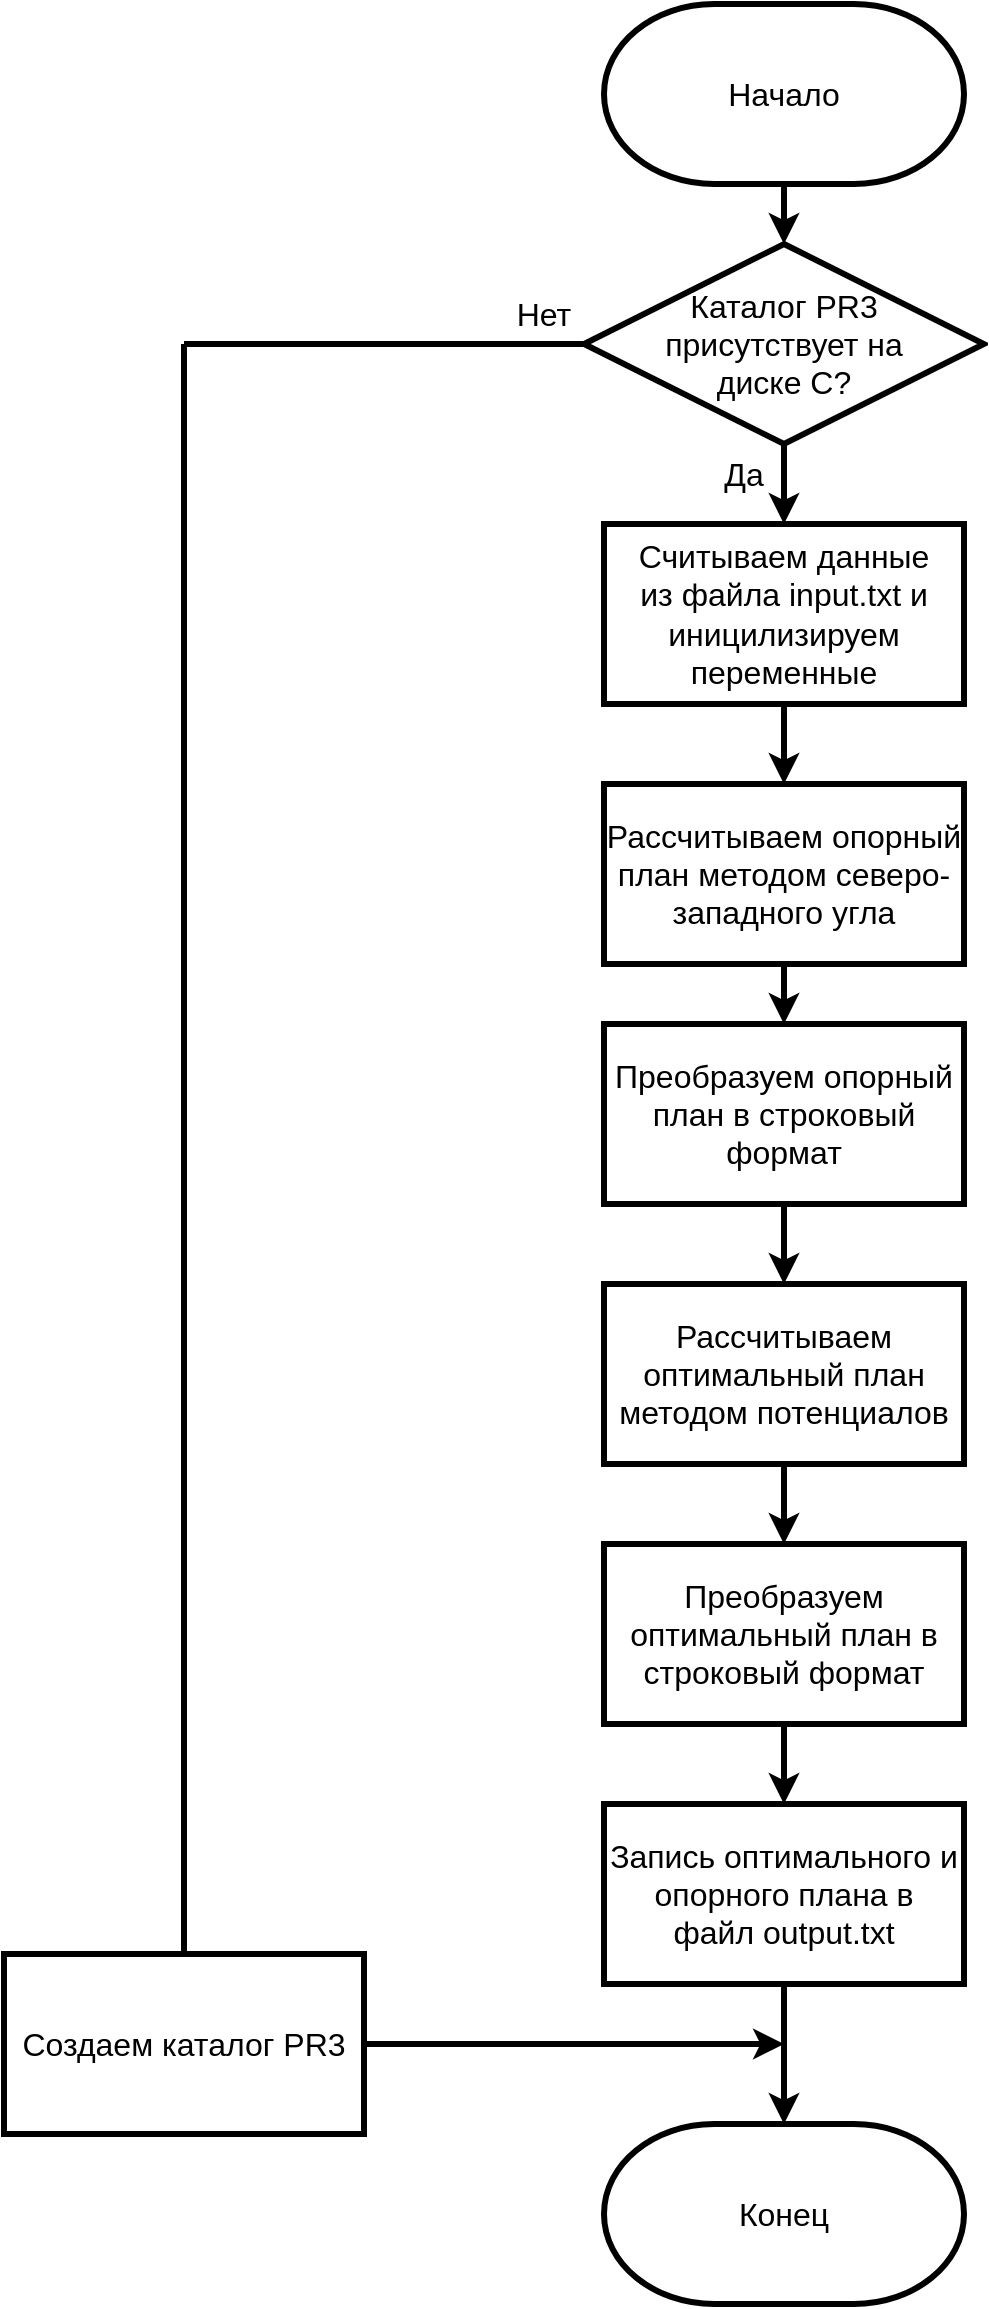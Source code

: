 <mxfile version="20.4.0" type="device"><diagram id="JOq_2vqA8qHUlydPnbbO" name="Page-1"><mxGraphModel dx="1673" dy="829" grid="1" gridSize="10" guides="1" tooltips="1" connect="1" arrows="1" fold="1" page="1" pageScale="1" pageWidth="827" pageHeight="1169" math="0" shadow="0"><root><mxCell id="0"/><mxCell id="1" parent="0"/><mxCell id="i7N40TwxY5eMb9twrVsd-2" value="Начало" style="strokeWidth=3;html=1;shape=mxgraph.flowchart.terminator;whiteSpace=wrap;fontSize=16;" parent="1" vertex="1"><mxGeometry x="350" y="10" width="180" height="90" as="geometry"/></mxCell><mxCell id="i7N40TwxY5eMb9twrVsd-25" value="Конец" style="strokeWidth=3;html=1;shape=mxgraph.flowchart.terminator;whiteSpace=wrap;fontSize=16;" parent="1" vertex="1"><mxGeometry x="350" y="1070" width="180" height="90" as="geometry"/></mxCell><mxCell id="G2Zpxe4QCGS1GRc162O5-2" value="" style="endArrow=classic;html=1;rounded=0;exitX=0.5;exitY=1;exitDx=0;exitDy=0;exitPerimeter=0;fontSize=13;strokeWidth=3;entryX=0.5;entryY=0;entryDx=0;entryDy=0;" parent="1" source="i7N40TwxY5eMb9twrVsd-2" target="SoO5xgstEKkR7Q-dVgBW-3" edge="1"><mxGeometry width="50" height="50" relative="1" as="geometry"><mxPoint x="560" y="160" as="sourcePoint"/><mxPoint x="440" y="160" as="targetPoint"/></mxGeometry></mxCell><mxCell id="SoO5xgstEKkR7Q-dVgBW-2" value="Запись оптимального и опорного плана в &lt;br&gt;файл output.txt" style="rounded=0;whiteSpace=wrap;html=1;strokeWidth=3;fontSize=16;" vertex="1" parent="1"><mxGeometry x="350" y="910" width="180" height="90" as="geometry"/></mxCell><mxCell id="SoO5xgstEKkR7Q-dVgBW-3" value="Каталог PR3 &lt;br&gt;присутствует на &lt;br&gt;диске C?" style="rhombus;whiteSpace=wrap;html=1;strokeWidth=3;fontSize=16;" vertex="1" parent="1"><mxGeometry x="340" y="130" width="200" height="100" as="geometry"/></mxCell><mxCell id="SoO5xgstEKkR7Q-dVgBW-4" value="" style="endArrow=classic;html=1;rounded=0;fontSize=13;strokeWidth=3;exitX=0.5;exitY=1;exitDx=0;exitDy=0;entryX=0.5;entryY=0;entryDx=0;entryDy=0;entryPerimeter=0;" edge="1" parent="1" source="SoO5xgstEKkR7Q-dVgBW-2" target="i7N40TwxY5eMb9twrVsd-25"><mxGeometry width="50" height="50" relative="1" as="geometry"><mxPoint x="480" y="540" as="sourcePoint"/><mxPoint x="600" y="760" as="targetPoint"/></mxGeometry></mxCell><mxCell id="SoO5xgstEKkR7Q-dVgBW-6" value="&lt;span style=&quot;font-size: 16px;&quot;&gt;Да&lt;/span&gt;" style="text;html=1;strokeColor=none;fillColor=none;align=center;verticalAlign=middle;whiteSpace=wrap;rounded=0;" vertex="1" parent="1"><mxGeometry x="390" y="230" width="60" height="30" as="geometry"/></mxCell><mxCell id="SoO5xgstEKkR7Q-dVgBW-8" value="" style="endArrow=classic;html=1;rounded=0;exitX=0.5;exitY=1;exitDx=0;exitDy=0;fontSize=13;strokeWidth=3;entryX=0.5;entryY=0;entryDx=0;entryDy=0;" edge="1" parent="1" source="SoO5xgstEKkR7Q-dVgBW-3" target="SoO5xgstEKkR7Q-dVgBW-14"><mxGeometry width="50" height="50" relative="1" as="geometry"><mxPoint x="450" y="110" as="sourcePoint"/><mxPoint x="460" y="300" as="targetPoint"/></mxGeometry></mxCell><mxCell id="SoO5xgstEKkR7Q-dVgBW-9" value="" style="endArrow=none;html=1;rounded=0;fontSize=12;strokeWidth=3;entryX=0;entryY=0.5;entryDx=0;entryDy=0;" edge="1" parent="1" target="SoO5xgstEKkR7Q-dVgBW-3"><mxGeometry width="50" height="50" relative="1" as="geometry"><mxPoint x="140" y="180" as="sourcePoint"/><mxPoint x="140" y="330" as="targetPoint"/></mxGeometry></mxCell><mxCell id="SoO5xgstEKkR7Q-dVgBW-12" value="&lt;span style=&quot;font-size: 16px;&quot;&gt;Нет&lt;/span&gt;" style="text;html=1;strokeColor=none;fillColor=none;align=center;verticalAlign=middle;whiteSpace=wrap;rounded=0;" vertex="1" parent="1"><mxGeometry x="290" y="150" width="60" height="30" as="geometry"/></mxCell><mxCell id="SoO5xgstEKkR7Q-dVgBW-14" value="Считываем данные &lt;br&gt;из файла input.txt и иницилизируем переменные" style="rounded=0;whiteSpace=wrap;html=1;strokeWidth=3;fontSize=16;" vertex="1" parent="1"><mxGeometry x="350" y="270" width="180" height="90" as="geometry"/></mxCell><mxCell id="SoO5xgstEKkR7Q-dVgBW-16" value="Создаем каталог PR3" style="rounded=0;whiteSpace=wrap;html=1;strokeWidth=3;fontSize=16;" vertex="1" parent="1"><mxGeometry x="50" y="985" width="180" height="90" as="geometry"/></mxCell><mxCell id="SoO5xgstEKkR7Q-dVgBW-17" value="" style="endArrow=classic;html=1;rounded=0;fontSize=13;strokeWidth=3;exitX=1;exitY=0.5;exitDx=0;exitDy=0;" edge="1" parent="1" source="SoO5xgstEKkR7Q-dVgBW-16"><mxGeometry width="50" height="50" relative="1" as="geometry"><mxPoint x="450" y="1010" as="sourcePoint"/><mxPoint x="440" y="1030" as="targetPoint"/></mxGeometry></mxCell><mxCell id="SoO5xgstEKkR7Q-dVgBW-18" value="" style="endArrow=none;html=1;rounded=0;fontSize=12;strokeWidth=3;entryX=0.5;entryY=0;entryDx=0;entryDy=0;" edge="1" parent="1" target="SoO5xgstEKkR7Q-dVgBW-16"><mxGeometry width="50" height="50" relative="1" as="geometry"><mxPoint x="140" y="180" as="sourcePoint"/><mxPoint x="350" y="220" as="targetPoint"/></mxGeometry></mxCell><mxCell id="SoO5xgstEKkR7Q-dVgBW-19" value="" style="endArrow=classic;html=1;rounded=0;strokeWidth=3;fontSize=12;exitX=0.5;exitY=1;exitDx=0;exitDy=0;entryX=0.5;entryY=0;entryDx=0;entryDy=0;" edge="1" parent="1" source="SoO5xgstEKkR7Q-dVgBW-14" target="SoO5xgstEKkR7Q-dVgBW-21"><mxGeometry width="50" height="50" relative="1" as="geometry"><mxPoint x="420" y="470" as="sourcePoint"/><mxPoint x="480" y="440" as="targetPoint"/></mxGeometry></mxCell><mxCell id="SoO5xgstEKkR7Q-dVgBW-21" value="Рассчитываем опорный план методом северо-западного угла" style="rounded=0;whiteSpace=wrap;html=1;strokeWidth=3;fontSize=16;" vertex="1" parent="1"><mxGeometry x="350" y="400" width="180" height="90" as="geometry"/></mxCell><mxCell id="SoO5xgstEKkR7Q-dVgBW-23" value="" style="endArrow=classic;html=1;rounded=0;strokeWidth=3;fontSize=12;exitX=0.5;exitY=1;exitDx=0;exitDy=0;entryX=0.5;entryY=0;entryDx=0;entryDy=0;" edge="1" parent="1" source="SoO5xgstEKkR7Q-dVgBW-21" target="SoO5xgstEKkR7Q-dVgBW-27"><mxGeometry width="50" height="50" relative="1" as="geometry"><mxPoint x="740" y="540" as="sourcePoint"/><mxPoint x="440" y="590" as="targetPoint"/></mxGeometry></mxCell><mxCell id="SoO5xgstEKkR7Q-dVgBW-25" value="Рассчитываем оптимальный план методом потенциалов" style="rounded=0;whiteSpace=wrap;html=1;strokeWidth=3;fontSize=16;" vertex="1" parent="1"><mxGeometry x="350" y="650" width="180" height="90" as="geometry"/></mxCell><mxCell id="SoO5xgstEKkR7Q-dVgBW-27" value="Преобразуем опорный план в строковый формат" style="rounded=0;whiteSpace=wrap;html=1;strokeWidth=3;fontSize=16;" vertex="1" parent="1"><mxGeometry x="350" y="520" width="180" height="90" as="geometry"/></mxCell><mxCell id="SoO5xgstEKkR7Q-dVgBW-28" value="" style="endArrow=classic;html=1;rounded=0;strokeWidth=3;fontSize=12;exitX=0.5;exitY=1;exitDx=0;exitDy=0;entryX=0.5;entryY=0;entryDx=0;entryDy=0;" edge="1" parent="1" source="SoO5xgstEKkR7Q-dVgBW-27" target="SoO5xgstEKkR7Q-dVgBW-25"><mxGeometry width="50" height="50" relative="1" as="geometry"><mxPoint x="470" y="740" as="sourcePoint"/><mxPoint x="520" y="690" as="targetPoint"/></mxGeometry></mxCell><mxCell id="SoO5xgstEKkR7Q-dVgBW-29" value="Преобразуем оптимальный план в строковый формат" style="rounded=0;whiteSpace=wrap;html=1;strokeWidth=3;fontSize=16;" vertex="1" parent="1"><mxGeometry x="350" y="780" width="180" height="90" as="geometry"/></mxCell><mxCell id="SoO5xgstEKkR7Q-dVgBW-30" value="" style="endArrow=classic;html=1;rounded=0;strokeWidth=3;fontSize=12;exitX=0.5;exitY=1;exitDx=0;exitDy=0;entryX=0.5;entryY=0;entryDx=0;entryDy=0;" edge="1" parent="1" source="SoO5xgstEKkR7Q-dVgBW-25" target="SoO5xgstEKkR7Q-dVgBW-29"><mxGeometry width="50" height="50" relative="1" as="geometry"><mxPoint x="590" y="730" as="sourcePoint"/><mxPoint x="640" y="680" as="targetPoint"/></mxGeometry></mxCell><mxCell id="SoO5xgstEKkR7Q-dVgBW-31" value="" style="endArrow=classic;html=1;rounded=0;strokeWidth=3;fontSize=12;exitX=0.5;exitY=1;exitDx=0;exitDy=0;entryX=0.5;entryY=0;entryDx=0;entryDy=0;" edge="1" parent="1" source="SoO5xgstEKkR7Q-dVgBW-29" target="SoO5xgstEKkR7Q-dVgBW-2"><mxGeometry width="50" height="50" relative="1" as="geometry"><mxPoint x="580" y="840" as="sourcePoint"/><mxPoint x="630" y="790" as="targetPoint"/></mxGeometry></mxCell></root></mxGraphModel></diagram></mxfile>